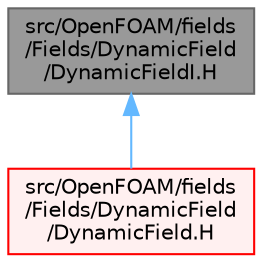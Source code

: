 digraph "src/OpenFOAM/fields/Fields/DynamicField/DynamicFieldI.H"
{
 // LATEX_PDF_SIZE
  bgcolor="transparent";
  edge [fontname=Helvetica,fontsize=10,labelfontname=Helvetica,labelfontsize=10];
  node [fontname=Helvetica,fontsize=10,shape=box,height=0.2,width=0.4];
  Node1 [id="Node000001",label="src/OpenFOAM/fields\l/Fields/DynamicField\l/DynamicFieldI.H",height=0.2,width=0.4,color="gray40", fillcolor="grey60", style="filled", fontcolor="black",tooltip=" "];
  Node1 -> Node2 [id="edge1_Node000001_Node000002",dir="back",color="steelblue1",style="solid",tooltip=" "];
  Node2 [id="Node000002",label="src/OpenFOAM/fields\l/Fields/DynamicField\l/DynamicField.H",height=0.2,width=0.4,color="red", fillcolor="#FFF0F0", style="filled",URL="$DynamicField_8H.html",tooltip=" "];
}
